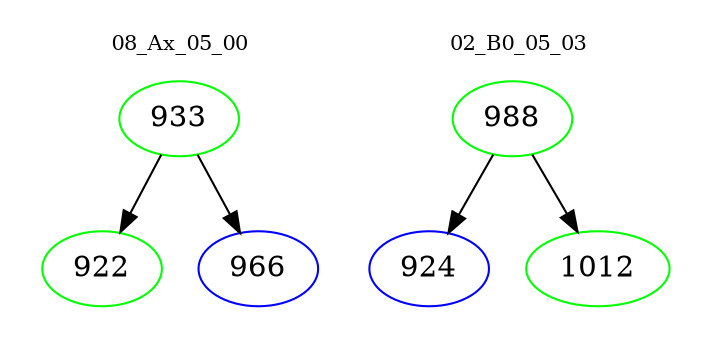 digraph{
subgraph cluster_0 {
color = white
label = "08_Ax_05_00";
fontsize=10;
T0_933 [label="933", color="green"]
T0_933 -> T0_922 [color="black"]
T0_922 [label="922", color="green"]
T0_933 -> T0_966 [color="black"]
T0_966 [label="966", color="blue"]
}
subgraph cluster_1 {
color = white
label = "02_B0_05_03";
fontsize=10;
T1_988 [label="988", color="green"]
T1_988 -> T1_924 [color="black"]
T1_924 [label="924", color="blue"]
T1_988 -> T1_1012 [color="black"]
T1_1012 [label="1012", color="green"]
}
}
